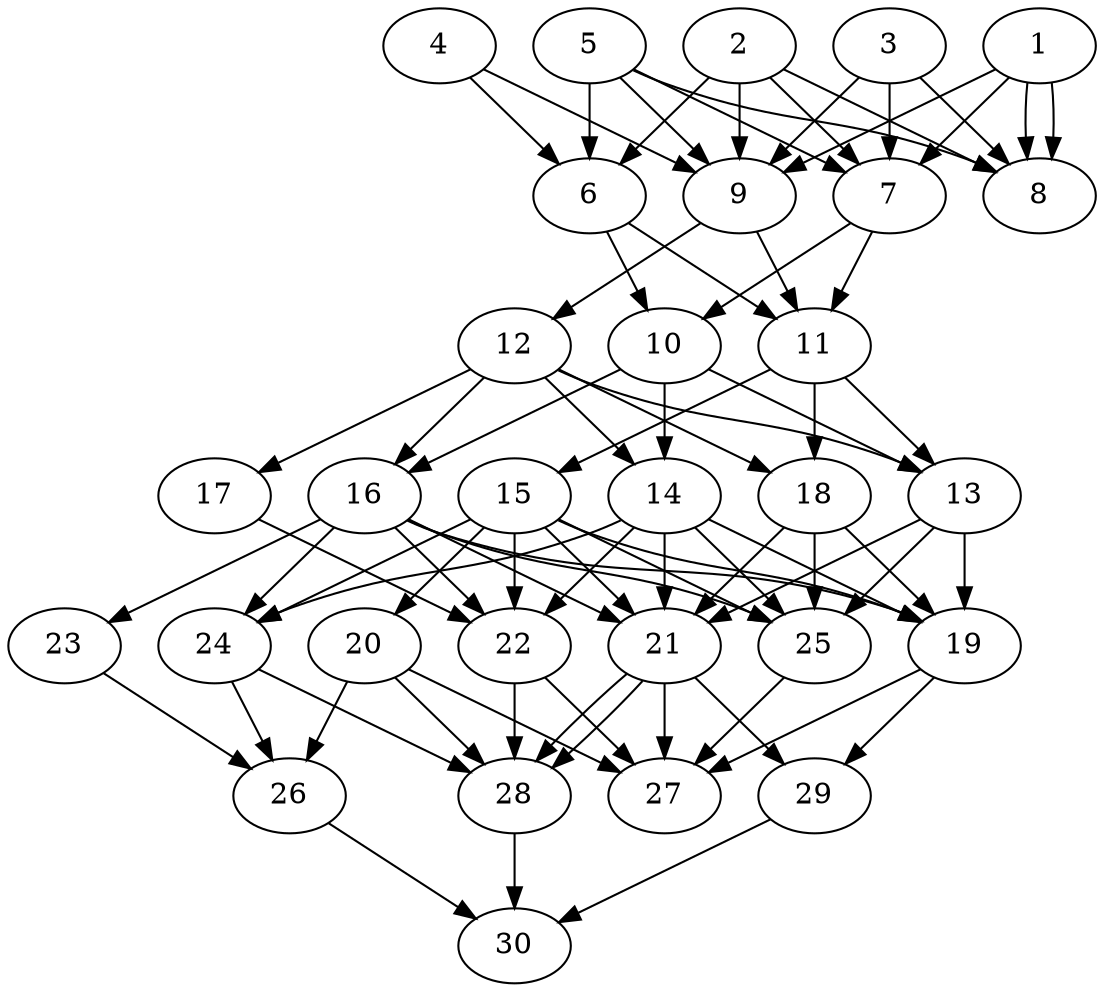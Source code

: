 // DAG automatically generated by daggen at Thu Oct  3 14:04:18 2019
// ./daggen --dot -n 30 --ccr 0.3 --fat 0.5 --regular 0.5 --density 0.9 --mindata 5242880 --maxdata 52428800 
digraph G {
  1 [size="167918933", alpha="0.14", expect_size="50375680"] 
  1 -> 7 [size ="50375680"]
  1 -> 8 [size ="50375680"]
  1 -> 8 [size ="50375680"]
  1 -> 9 [size ="50375680"]
  2 [size="85640533", alpha="0.09", expect_size="25692160"] 
  2 -> 6 [size ="25692160"]
  2 -> 7 [size ="25692160"]
  2 -> 8 [size ="25692160"]
  2 -> 9 [size ="25692160"]
  3 [size="163010560", alpha="0.11", expect_size="48903168"] 
  3 -> 7 [size ="48903168"]
  3 -> 8 [size ="48903168"]
  3 -> 9 [size ="48903168"]
  4 [size="135010987", alpha="0.14", expect_size="40503296"] 
  4 -> 6 [size ="40503296"]
  4 -> 9 [size ="40503296"]
  5 [size="169690453", alpha="0.05", expect_size="50907136"] 
  5 -> 6 [size ="50907136"]
  5 -> 7 [size ="50907136"]
  5 -> 8 [size ="50907136"]
  5 -> 9 [size ="50907136"]
  6 [size="37055147", alpha="0.04", expect_size="11116544"] 
  6 -> 10 [size ="11116544"]
  6 -> 11 [size ="11116544"]
  7 [size="164389547", alpha="0.06", expect_size="49316864"] 
  7 -> 10 [size ="49316864"]
  7 -> 11 [size ="49316864"]
  8 [size="58187093", alpha="0.10", expect_size="17456128"] 
  9 [size="167379627", alpha="0.14", expect_size="50213888"] 
  9 -> 11 [size ="50213888"]
  9 -> 12 [size ="50213888"]
  10 [size="128641707", alpha="0.02", expect_size="38592512"] 
  10 -> 13 [size ="38592512"]
  10 -> 14 [size ="38592512"]
  10 -> 16 [size ="38592512"]
  11 [size="113223680", alpha="0.15", expect_size="33967104"] 
  11 -> 13 [size ="33967104"]
  11 -> 15 [size ="33967104"]
  11 -> 18 [size ="33967104"]
  12 [size="68198400", alpha="0.01", expect_size="20459520"] 
  12 -> 13 [size ="20459520"]
  12 -> 14 [size ="20459520"]
  12 -> 16 [size ="20459520"]
  12 -> 17 [size ="20459520"]
  12 -> 18 [size ="20459520"]
  13 [size="136325120", alpha="0.18", expect_size="40897536"] 
  13 -> 19 [size ="40897536"]
  13 -> 21 [size ="40897536"]
  13 -> 25 [size ="40897536"]
  14 [size="67112960", alpha="0.08", expect_size="20133888"] 
  14 -> 19 [size ="20133888"]
  14 -> 21 [size ="20133888"]
  14 -> 22 [size ="20133888"]
  14 -> 24 [size ="20133888"]
  14 -> 25 [size ="20133888"]
  15 [size="22657707", alpha="0.05", expect_size="6797312"] 
  15 -> 19 [size ="6797312"]
  15 -> 20 [size ="6797312"]
  15 -> 21 [size ="6797312"]
  15 -> 22 [size ="6797312"]
  15 -> 24 [size ="6797312"]
  15 -> 25 [size ="6797312"]
  16 [size="59716267", alpha="0.03", expect_size="17914880"] 
  16 -> 19 [size ="17914880"]
  16 -> 21 [size ="17914880"]
  16 -> 22 [size ="17914880"]
  16 -> 23 [size ="17914880"]
  16 -> 24 [size ="17914880"]
  16 -> 25 [size ="17914880"]
  17 [size="93440000", alpha="0.02", expect_size="28032000"] 
  17 -> 22 [size ="28032000"]
  18 [size="143970987", alpha="0.06", expect_size="43191296"] 
  18 -> 19 [size ="43191296"]
  18 -> 21 [size ="43191296"]
  18 -> 25 [size ="43191296"]
  19 [size="64621227", alpha="0.20", expect_size="19386368"] 
  19 -> 27 [size ="19386368"]
  19 -> 29 [size ="19386368"]
  20 [size="172786347", alpha="0.12", expect_size="51835904"] 
  20 -> 26 [size ="51835904"]
  20 -> 27 [size ="51835904"]
  20 -> 28 [size ="51835904"]
  21 [size="34969600", alpha="0.03", expect_size="10490880"] 
  21 -> 27 [size ="10490880"]
  21 -> 28 [size ="10490880"]
  21 -> 28 [size ="10490880"]
  21 -> 29 [size ="10490880"]
  22 [size="152111787", alpha="0.02", expect_size="45633536"] 
  22 -> 27 [size ="45633536"]
  22 -> 28 [size ="45633536"]
  23 [size="160877227", alpha="0.01", expect_size="48263168"] 
  23 -> 26 [size ="48263168"]
  24 [size="141533867", alpha="0.14", expect_size="42460160"] 
  24 -> 26 [size ="42460160"]
  24 -> 28 [size ="42460160"]
  25 [size="43233280", alpha="0.06", expect_size="12969984"] 
  25 -> 27 [size ="12969984"]
  26 [size="82810880", alpha="0.02", expect_size="24843264"] 
  26 -> 30 [size ="24843264"]
  27 [size="110103893", alpha="0.15", expect_size="33031168"] 
  28 [size="122702507", alpha="0.14", expect_size="36810752"] 
  28 -> 30 [size ="36810752"]
  29 [size="171953493", alpha="0.12", expect_size="51586048"] 
  29 -> 30 [size ="51586048"]
  30 [size="168727893", alpha="0.04", expect_size="50618368"] 
}
